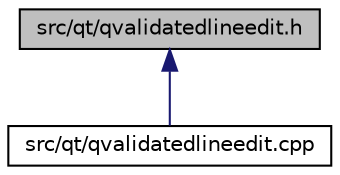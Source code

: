 digraph "src/qt/qvalidatedlineedit.h"
{
  edge [fontname="Helvetica",fontsize="10",labelfontname="Helvetica",labelfontsize="10"];
  node [fontname="Helvetica",fontsize="10",shape=record];
  Node2 [label="src/qt/qvalidatedlineedit.h",height=0.2,width=0.4,color="black", fillcolor="grey75", style="filled", fontcolor="black"];
  Node2 -> Node3 [dir="back",color="midnightblue",fontsize="10",style="solid",fontname="Helvetica"];
  Node3 [label="src/qt/qvalidatedlineedit.cpp",height=0.2,width=0.4,color="black", fillcolor="white", style="filled",URL="$db/d7c/qvalidatedlineedit_8cpp.html"];
}

